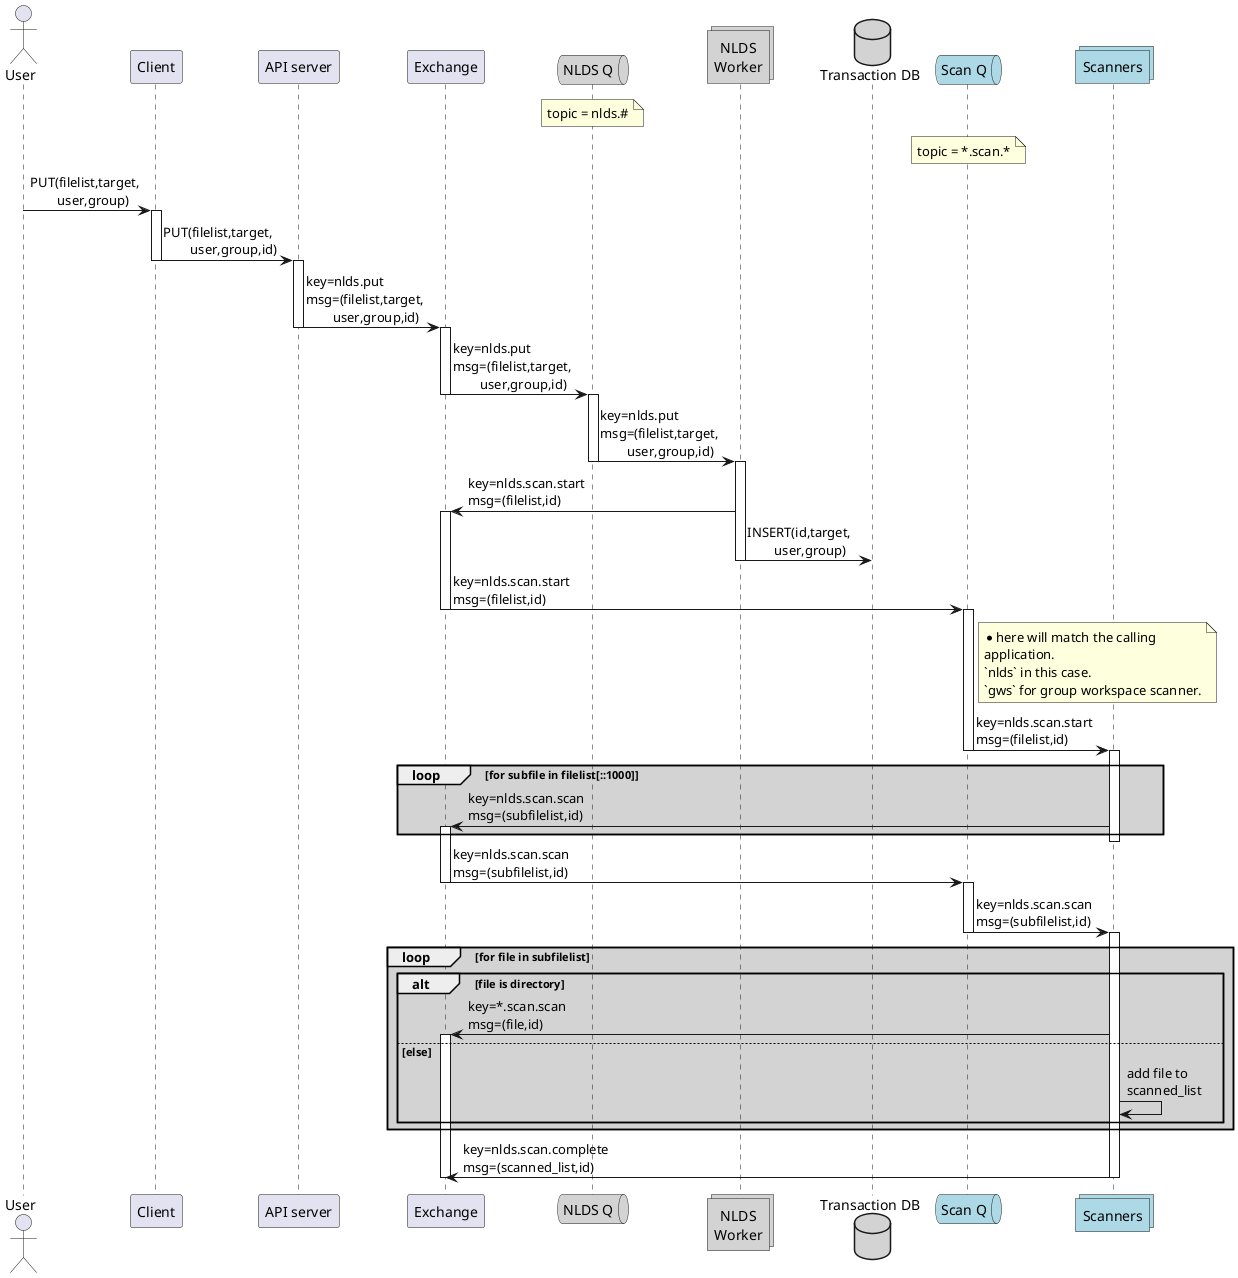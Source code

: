 @startuml message_flow_put

actor user as "User"
participant client as "Client"
participant server as "API server"
participant wex as "Exchange"

queue qw as "NLDS Q" #lightgrey
note over qw
    topic = nlds.#
end note
collections work as "NLDS\nWorker" #lightgrey
database iddb as "Transaction DB" #lightgrey

queue qs as "Scan Q" #lightblue
note over qs
    topic = *.scan.*
end note
collections scan as "Scanners" #lightblue

user -> client : PUT(filelist,target,\n\tuser,group)
activate client
client -> server : PUT(filelist,target,\n\tuser,group,id)
deactivate client
activate server
server -> wex : key=nlds.put\nmsg=(filelist,target,\n\tuser,group,id)
deactivate server
activate wex
wex -> qw : key=nlds.put\nmsg=(filelist,target,\n\tuser,group,id)
deactivate wex
activate qw
qw -> work : key=nlds.put\nmsg=(filelist,target,\n\tuser,group,id)
deactivate qw

activate work
work -> wex : key=nlds.scan.start\nmsg=(filelist,id)
activate wex
work -> iddb : INSERT(id,target,\n\tuser,group)
deactivate work
wex -> qs : key=nlds.scan.start\nmsg=(filelist,id)
deactivate wex
note right of qs
    * here will match the calling
    application.
    `nlds` in this case.
    `gws` for group workspace scanner.
end note
activate qs
qs -> scan : key=nlds.scan.start\nmsg=(filelist,id)
deactivate qs
activate scan
loop #lightgrey for subfile in filelist[::1000]
    scan -> wex : key=nlds.scan.scan\nmsg=(subfilelist,id)
    activate wex
end
deactivate scan
wex -> qs : key=nlds.scan.scan\nmsg=(subfilelist,id)
deactivate wex
activate qs
qs -> scan : key=nlds.scan.scan\nmsg=(subfilelist,id)
deactivate qs
activate scan
loop #lightgrey for file in subfilelist 
    alt file is directory
        scan -> wex : key=*.scan.scan\nmsg=(file,id)
        activate wex
    else else
        scan -> scan : add file to\nscanned_list
    end
end
scan -> wex : key=nlds.scan.complete\nmsg=(scanned_list,id)
deactivate scan
/'
wex -> qs : key=nlds.scan.scan\nmsg=(filelist,id)
'/
deactivate wex
/'
activate qs
qs -> scan : key=nlds.scan.scan\nmsg=(filelist,id)
deactivate qs
activate scan
loop #lightgrey for file in filelist 
    scan -> scan : add file to\nscanned_list
end
scan -> wex : key=nlds.scan.complete\nmsg=(scanned_list,id)
deactivate scan
'/
@enduml